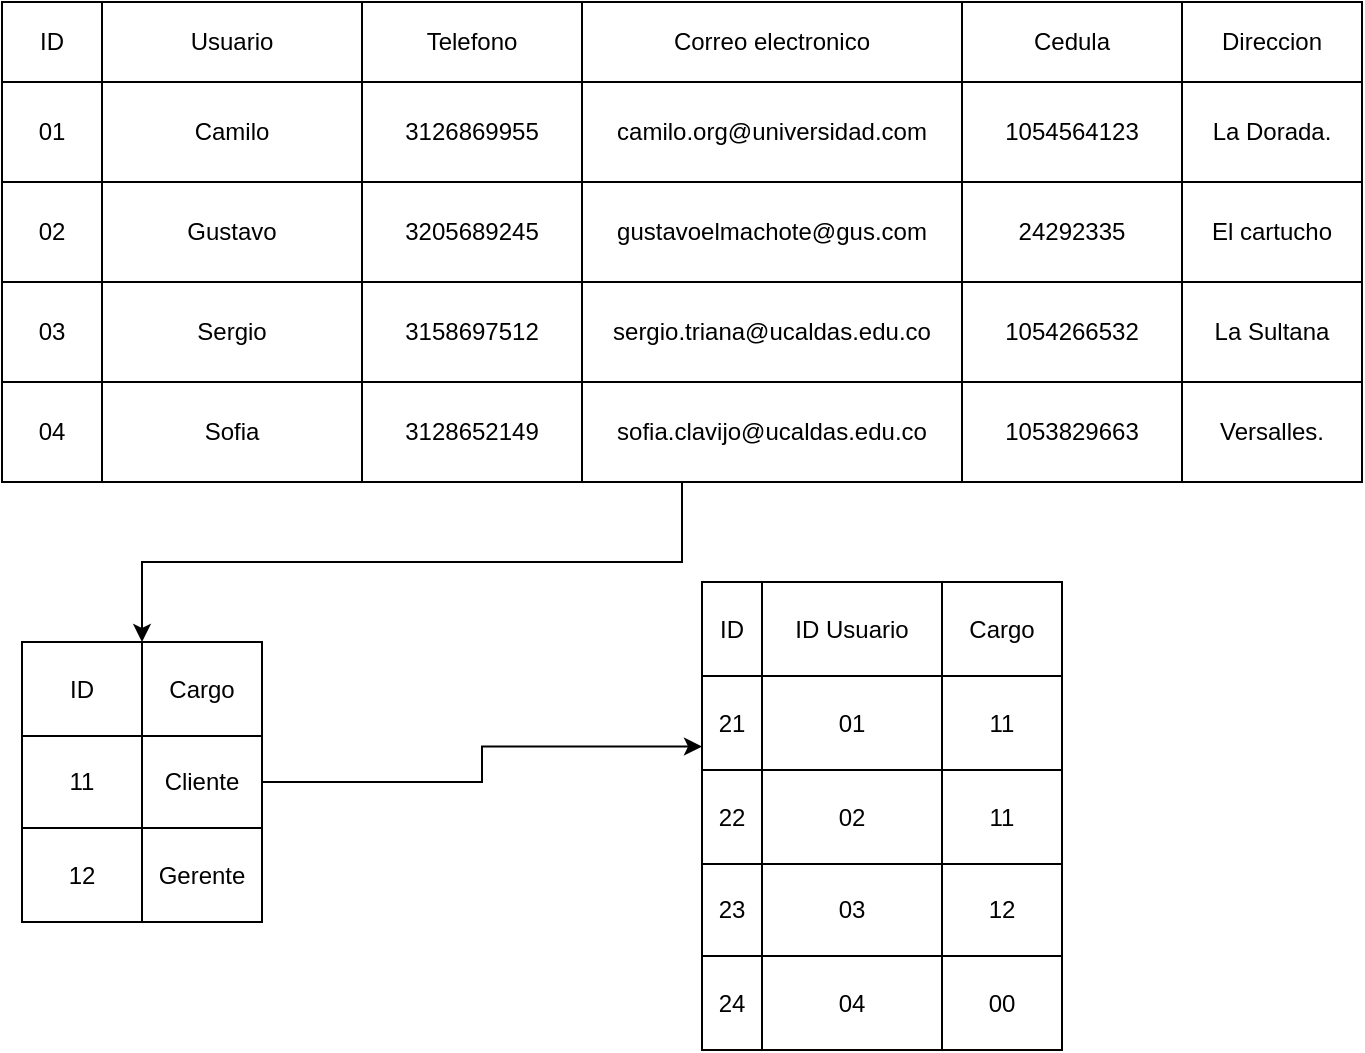 <mxfile version="24.7.10">
  <diagram name="Page-1" id="NOJxVdfJjASyXwEyhoHP">
    <mxGraphModel dx="1461" dy="725" grid="1" gridSize="10" guides="1" tooltips="1" connect="1" arrows="1" fold="1" page="1" pageScale="1" pageWidth="850" pageHeight="1100" math="0" shadow="0">
      <root>
        <mxCell id="0" />
        <mxCell id="1" parent="0" />
        <mxCell id="BoHIJbJWgFmrZiPNM--F-248" value="" style="childLayout=tableLayout;recursiveResize=0;shadow=0;fillColor=none;" vertex="1" parent="1">
          <mxGeometry x="10" y="10" width="680" height="240" as="geometry" />
        </mxCell>
        <mxCell id="BoHIJbJWgFmrZiPNM--F-249" value="" style="shape=tableRow;horizontal=0;startSize=0;swimlaneHead=0;swimlaneBody=0;top=0;left=0;bottom=0;right=0;dropTarget=0;collapsible=0;recursiveResize=0;expand=0;fontStyle=0;fillColor=none;strokeColor=inherit;" vertex="1" parent="BoHIJbJWgFmrZiPNM--F-248">
          <mxGeometry width="680" height="40" as="geometry" />
        </mxCell>
        <mxCell id="BoHIJbJWgFmrZiPNM--F-269" value="ID" style="connectable=0;recursiveResize=0;strokeColor=inherit;fillColor=none;align=center;whiteSpace=wrap;html=1;" vertex="1" parent="BoHIJbJWgFmrZiPNM--F-249">
          <mxGeometry width="50" height="40" as="geometry">
            <mxRectangle width="50" height="40" as="alternateBounds" />
          </mxGeometry>
        </mxCell>
        <mxCell id="BoHIJbJWgFmrZiPNM--F-265" value="Usuario" style="connectable=0;recursiveResize=0;strokeColor=inherit;fillColor=none;align=center;whiteSpace=wrap;html=1;" vertex="1" parent="BoHIJbJWgFmrZiPNM--F-249">
          <mxGeometry x="50" width="130" height="40" as="geometry">
            <mxRectangle width="130" height="40" as="alternateBounds" />
          </mxGeometry>
        </mxCell>
        <mxCell id="BoHIJbJWgFmrZiPNM--F-250" value="Telefono" style="connectable=0;recursiveResize=0;strokeColor=inherit;fillColor=none;align=center;whiteSpace=wrap;html=1;" vertex="1" parent="BoHIJbJWgFmrZiPNM--F-249">
          <mxGeometry x="180" width="110" height="40" as="geometry">
            <mxRectangle width="110" height="40" as="alternateBounds" />
          </mxGeometry>
        </mxCell>
        <mxCell id="BoHIJbJWgFmrZiPNM--F-251" value="Correo electronico" style="connectable=0;recursiveResize=0;strokeColor=inherit;fillColor=none;align=center;whiteSpace=wrap;html=1;" vertex="1" parent="BoHIJbJWgFmrZiPNM--F-249">
          <mxGeometry x="290" width="190" height="40" as="geometry">
            <mxRectangle width="190" height="40" as="alternateBounds" />
          </mxGeometry>
        </mxCell>
        <mxCell id="BoHIJbJWgFmrZiPNM--F-279" value="Cedula" style="connectable=0;recursiveResize=0;strokeColor=inherit;fillColor=none;align=center;whiteSpace=wrap;html=1;" vertex="1" parent="BoHIJbJWgFmrZiPNM--F-249">
          <mxGeometry x="480" width="110" height="40" as="geometry">
            <mxRectangle width="110" height="40" as="alternateBounds" />
          </mxGeometry>
        </mxCell>
        <mxCell id="BoHIJbJWgFmrZiPNM--F-252" value="Direccion" style="connectable=0;recursiveResize=0;strokeColor=inherit;fillColor=none;align=center;whiteSpace=wrap;html=1;" vertex="1" parent="BoHIJbJWgFmrZiPNM--F-249">
          <mxGeometry x="590" width="90" height="40" as="geometry">
            <mxRectangle width="90" height="40" as="alternateBounds" />
          </mxGeometry>
        </mxCell>
        <mxCell id="BoHIJbJWgFmrZiPNM--F-253" style="shape=tableRow;horizontal=0;startSize=0;swimlaneHead=0;swimlaneBody=0;top=0;left=0;bottom=0;right=0;dropTarget=0;collapsible=0;recursiveResize=0;expand=0;fontStyle=0;fillColor=none;strokeColor=inherit;" vertex="1" parent="BoHIJbJWgFmrZiPNM--F-248">
          <mxGeometry y="40" width="680" height="50" as="geometry" />
        </mxCell>
        <mxCell id="BoHIJbJWgFmrZiPNM--F-270" value="01" style="connectable=0;recursiveResize=0;strokeColor=inherit;fillColor=none;align=center;whiteSpace=wrap;html=1;" vertex="1" parent="BoHIJbJWgFmrZiPNM--F-253">
          <mxGeometry width="50" height="50" as="geometry">
            <mxRectangle width="50" height="50" as="alternateBounds" />
          </mxGeometry>
        </mxCell>
        <mxCell id="BoHIJbJWgFmrZiPNM--F-266" value="Camilo" style="connectable=0;recursiveResize=0;strokeColor=inherit;fillColor=none;align=center;whiteSpace=wrap;html=1;" vertex="1" parent="BoHIJbJWgFmrZiPNM--F-253">
          <mxGeometry x="50" width="130" height="50" as="geometry">
            <mxRectangle width="130" height="50" as="alternateBounds" />
          </mxGeometry>
        </mxCell>
        <mxCell id="BoHIJbJWgFmrZiPNM--F-254" value="3126869955" style="connectable=0;recursiveResize=0;strokeColor=inherit;fillColor=none;align=center;whiteSpace=wrap;html=1;" vertex="1" parent="BoHIJbJWgFmrZiPNM--F-253">
          <mxGeometry x="180" width="110" height="50" as="geometry">
            <mxRectangle width="110" height="50" as="alternateBounds" />
          </mxGeometry>
        </mxCell>
        <mxCell id="BoHIJbJWgFmrZiPNM--F-255" value="camilo.org@universidad.com" style="connectable=0;recursiveResize=0;strokeColor=inherit;fillColor=none;align=center;whiteSpace=wrap;html=1;" vertex="1" parent="BoHIJbJWgFmrZiPNM--F-253">
          <mxGeometry x="290" width="190" height="50" as="geometry">
            <mxRectangle width="190" height="50" as="alternateBounds" />
          </mxGeometry>
        </mxCell>
        <mxCell id="BoHIJbJWgFmrZiPNM--F-280" value="1054564123" style="connectable=0;recursiveResize=0;strokeColor=inherit;fillColor=none;align=center;whiteSpace=wrap;html=1;" vertex="1" parent="BoHIJbJWgFmrZiPNM--F-253">
          <mxGeometry x="480" width="110" height="50" as="geometry">
            <mxRectangle width="110" height="50" as="alternateBounds" />
          </mxGeometry>
        </mxCell>
        <mxCell id="BoHIJbJWgFmrZiPNM--F-256" value="La Dorada." style="connectable=0;recursiveResize=0;strokeColor=inherit;fillColor=none;align=center;whiteSpace=wrap;html=1;" vertex="1" parent="BoHIJbJWgFmrZiPNM--F-253">
          <mxGeometry x="590" width="90" height="50" as="geometry">
            <mxRectangle width="90" height="50" as="alternateBounds" />
          </mxGeometry>
        </mxCell>
        <mxCell id="BoHIJbJWgFmrZiPNM--F-273" style="shape=tableRow;horizontal=0;startSize=0;swimlaneHead=0;swimlaneBody=0;top=0;left=0;bottom=0;right=0;dropTarget=0;collapsible=0;recursiveResize=0;expand=0;fontStyle=0;fillColor=none;strokeColor=inherit;" vertex="1" parent="BoHIJbJWgFmrZiPNM--F-248">
          <mxGeometry y="90" width="680" height="50" as="geometry" />
        </mxCell>
        <mxCell id="BoHIJbJWgFmrZiPNM--F-274" value="02" style="connectable=0;recursiveResize=0;strokeColor=inherit;fillColor=none;align=center;whiteSpace=wrap;html=1;" vertex="1" parent="BoHIJbJWgFmrZiPNM--F-273">
          <mxGeometry width="50" height="50" as="geometry">
            <mxRectangle width="50" height="50" as="alternateBounds" />
          </mxGeometry>
        </mxCell>
        <mxCell id="BoHIJbJWgFmrZiPNM--F-275" value="Gustavo" style="connectable=0;recursiveResize=0;strokeColor=inherit;fillColor=none;align=center;whiteSpace=wrap;html=1;" vertex="1" parent="BoHIJbJWgFmrZiPNM--F-273">
          <mxGeometry x="50" width="130" height="50" as="geometry">
            <mxRectangle width="130" height="50" as="alternateBounds" />
          </mxGeometry>
        </mxCell>
        <mxCell id="BoHIJbJWgFmrZiPNM--F-276" value="3205689245" style="connectable=0;recursiveResize=0;strokeColor=inherit;fillColor=none;align=center;whiteSpace=wrap;html=1;" vertex="1" parent="BoHIJbJWgFmrZiPNM--F-273">
          <mxGeometry x="180" width="110" height="50" as="geometry">
            <mxRectangle width="110" height="50" as="alternateBounds" />
          </mxGeometry>
        </mxCell>
        <mxCell id="BoHIJbJWgFmrZiPNM--F-277" value="gustavoelmachote@gus.com" style="connectable=0;recursiveResize=0;strokeColor=inherit;fillColor=none;align=center;whiteSpace=wrap;html=1;" vertex="1" parent="BoHIJbJWgFmrZiPNM--F-273">
          <mxGeometry x="290" width="190" height="50" as="geometry">
            <mxRectangle width="190" height="50" as="alternateBounds" />
          </mxGeometry>
        </mxCell>
        <mxCell id="BoHIJbJWgFmrZiPNM--F-281" value="24292335" style="connectable=0;recursiveResize=0;strokeColor=inherit;fillColor=none;align=center;whiteSpace=wrap;html=1;" vertex="1" parent="BoHIJbJWgFmrZiPNM--F-273">
          <mxGeometry x="480" width="110" height="50" as="geometry">
            <mxRectangle width="110" height="50" as="alternateBounds" />
          </mxGeometry>
        </mxCell>
        <mxCell id="BoHIJbJWgFmrZiPNM--F-278" value="El cartucho" style="connectable=0;recursiveResize=0;strokeColor=inherit;fillColor=none;align=center;whiteSpace=wrap;html=1;" vertex="1" parent="BoHIJbJWgFmrZiPNM--F-273">
          <mxGeometry x="590" width="90" height="50" as="geometry">
            <mxRectangle width="90" height="50" as="alternateBounds" />
          </mxGeometry>
        </mxCell>
        <mxCell id="BoHIJbJWgFmrZiPNM--F-257" style="shape=tableRow;horizontal=0;startSize=0;swimlaneHead=0;swimlaneBody=0;top=0;left=0;bottom=0;right=0;dropTarget=0;collapsible=0;recursiveResize=0;expand=0;fontStyle=0;fillColor=none;strokeColor=inherit;" vertex="1" parent="BoHIJbJWgFmrZiPNM--F-248">
          <mxGeometry y="140" width="680" height="50" as="geometry" />
        </mxCell>
        <mxCell id="BoHIJbJWgFmrZiPNM--F-271" value="03" style="connectable=0;recursiveResize=0;strokeColor=inherit;fillColor=none;align=center;whiteSpace=wrap;html=1;" vertex="1" parent="BoHIJbJWgFmrZiPNM--F-257">
          <mxGeometry width="50" height="50" as="geometry">
            <mxRectangle width="50" height="50" as="alternateBounds" />
          </mxGeometry>
        </mxCell>
        <mxCell id="BoHIJbJWgFmrZiPNM--F-267" value="Sergio" style="connectable=0;recursiveResize=0;strokeColor=inherit;fillColor=none;align=center;whiteSpace=wrap;html=1;" vertex="1" parent="BoHIJbJWgFmrZiPNM--F-257">
          <mxGeometry x="50" width="130" height="50" as="geometry">
            <mxRectangle width="130" height="50" as="alternateBounds" />
          </mxGeometry>
        </mxCell>
        <mxCell id="BoHIJbJWgFmrZiPNM--F-258" value="3158697512" style="connectable=0;recursiveResize=0;strokeColor=inherit;fillColor=none;align=center;whiteSpace=wrap;html=1;" vertex="1" parent="BoHIJbJWgFmrZiPNM--F-257">
          <mxGeometry x="180" width="110" height="50" as="geometry">
            <mxRectangle width="110" height="50" as="alternateBounds" />
          </mxGeometry>
        </mxCell>
        <mxCell id="BoHIJbJWgFmrZiPNM--F-259" value="sergio.triana@ucaldas.edu.co" style="connectable=0;recursiveResize=0;strokeColor=inherit;fillColor=none;align=center;whiteSpace=wrap;html=1;" vertex="1" parent="BoHIJbJWgFmrZiPNM--F-257">
          <mxGeometry x="290" width="190" height="50" as="geometry">
            <mxRectangle width="190" height="50" as="alternateBounds" />
          </mxGeometry>
        </mxCell>
        <mxCell id="BoHIJbJWgFmrZiPNM--F-282" value="1054266532" style="connectable=0;recursiveResize=0;strokeColor=inherit;fillColor=none;align=center;whiteSpace=wrap;html=1;" vertex="1" parent="BoHIJbJWgFmrZiPNM--F-257">
          <mxGeometry x="480" width="110" height="50" as="geometry">
            <mxRectangle width="110" height="50" as="alternateBounds" />
          </mxGeometry>
        </mxCell>
        <mxCell id="BoHIJbJWgFmrZiPNM--F-260" value="La Sultana" style="connectable=0;recursiveResize=0;strokeColor=inherit;fillColor=none;align=center;whiteSpace=wrap;html=1;" vertex="1" parent="BoHIJbJWgFmrZiPNM--F-257">
          <mxGeometry x="590" width="90" height="50" as="geometry">
            <mxRectangle width="90" height="50" as="alternateBounds" />
          </mxGeometry>
        </mxCell>
        <mxCell id="BoHIJbJWgFmrZiPNM--F-261" style="shape=tableRow;horizontal=0;startSize=0;swimlaneHead=0;swimlaneBody=0;top=0;left=0;bottom=0;right=0;dropTarget=0;collapsible=0;recursiveResize=0;expand=0;fontStyle=0;fillColor=none;strokeColor=inherit;" vertex="1" parent="BoHIJbJWgFmrZiPNM--F-248">
          <mxGeometry y="190" width="680" height="50" as="geometry" />
        </mxCell>
        <mxCell id="BoHIJbJWgFmrZiPNM--F-272" value="04" style="connectable=0;recursiveResize=0;strokeColor=inherit;fillColor=none;align=center;whiteSpace=wrap;html=1;" vertex="1" parent="BoHIJbJWgFmrZiPNM--F-261">
          <mxGeometry width="50" height="50" as="geometry">
            <mxRectangle width="50" height="50" as="alternateBounds" />
          </mxGeometry>
        </mxCell>
        <mxCell id="BoHIJbJWgFmrZiPNM--F-268" value="Sofia" style="connectable=0;recursiveResize=0;strokeColor=inherit;fillColor=none;align=center;whiteSpace=wrap;html=1;" vertex="1" parent="BoHIJbJWgFmrZiPNM--F-261">
          <mxGeometry x="50" width="130" height="50" as="geometry">
            <mxRectangle width="130" height="50" as="alternateBounds" />
          </mxGeometry>
        </mxCell>
        <mxCell id="BoHIJbJWgFmrZiPNM--F-262" value="3128652149" style="connectable=0;recursiveResize=0;strokeColor=inherit;fillColor=none;align=center;whiteSpace=wrap;html=1;" vertex="1" parent="BoHIJbJWgFmrZiPNM--F-261">
          <mxGeometry x="180" width="110" height="50" as="geometry">
            <mxRectangle width="110" height="50" as="alternateBounds" />
          </mxGeometry>
        </mxCell>
        <mxCell id="BoHIJbJWgFmrZiPNM--F-263" value="sofia.clavijo@ucaldas.edu.co" style="connectable=0;recursiveResize=0;strokeColor=inherit;fillColor=none;align=center;whiteSpace=wrap;html=1;" vertex="1" parent="BoHIJbJWgFmrZiPNM--F-261">
          <mxGeometry x="290" width="190" height="50" as="geometry">
            <mxRectangle width="190" height="50" as="alternateBounds" />
          </mxGeometry>
        </mxCell>
        <mxCell id="BoHIJbJWgFmrZiPNM--F-283" value="1053829663" style="connectable=0;recursiveResize=0;strokeColor=inherit;fillColor=none;align=center;whiteSpace=wrap;html=1;" vertex="1" parent="BoHIJbJWgFmrZiPNM--F-261">
          <mxGeometry x="480" width="110" height="50" as="geometry">
            <mxRectangle width="110" height="50" as="alternateBounds" />
          </mxGeometry>
        </mxCell>
        <mxCell id="BoHIJbJWgFmrZiPNM--F-264" value="Versalles." style="connectable=0;recursiveResize=0;strokeColor=inherit;fillColor=none;align=center;whiteSpace=wrap;html=1;" vertex="1" parent="BoHIJbJWgFmrZiPNM--F-261">
          <mxGeometry x="590" width="90" height="50" as="geometry">
            <mxRectangle width="90" height="50" as="alternateBounds" />
          </mxGeometry>
        </mxCell>
        <mxCell id="BoHIJbJWgFmrZiPNM--F-284" value="" style="childLayout=tableLayout;recursiveResize=0;shadow=0;fillColor=none;" vertex="1" parent="1">
          <mxGeometry x="20" y="330" width="120" height="140" as="geometry" />
        </mxCell>
        <mxCell id="BoHIJbJWgFmrZiPNM--F-285" value="" style="shape=tableRow;horizontal=0;startSize=0;swimlaneHead=0;swimlaneBody=0;top=0;left=0;bottom=0;right=0;dropTarget=0;collapsible=0;recursiveResize=0;expand=0;fontStyle=0;fillColor=none;strokeColor=inherit;" vertex="1" parent="BoHIJbJWgFmrZiPNM--F-284">
          <mxGeometry width="120" height="47" as="geometry" />
        </mxCell>
        <mxCell id="BoHIJbJWgFmrZiPNM--F-287" value="ID" style="connectable=0;recursiveResize=0;strokeColor=inherit;fillColor=none;align=center;whiteSpace=wrap;html=1;" vertex="1" parent="BoHIJbJWgFmrZiPNM--F-285">
          <mxGeometry width="60" height="47" as="geometry">
            <mxRectangle width="60" height="47" as="alternateBounds" />
          </mxGeometry>
        </mxCell>
        <mxCell id="BoHIJbJWgFmrZiPNM--F-288" value="Cargo" style="connectable=0;recursiveResize=0;strokeColor=inherit;fillColor=none;align=center;whiteSpace=wrap;html=1;" vertex="1" parent="BoHIJbJWgFmrZiPNM--F-285">
          <mxGeometry x="60" width="60" height="47" as="geometry">
            <mxRectangle width="60" height="47" as="alternateBounds" />
          </mxGeometry>
        </mxCell>
        <mxCell id="BoHIJbJWgFmrZiPNM--F-289" style="shape=tableRow;horizontal=0;startSize=0;swimlaneHead=0;swimlaneBody=0;top=0;left=0;bottom=0;right=0;dropTarget=0;collapsible=0;recursiveResize=0;expand=0;fontStyle=0;fillColor=none;strokeColor=inherit;" vertex="1" parent="BoHIJbJWgFmrZiPNM--F-284">
          <mxGeometry y="47" width="120" height="46" as="geometry" />
        </mxCell>
        <mxCell id="BoHIJbJWgFmrZiPNM--F-291" value="11" style="connectable=0;recursiveResize=0;strokeColor=inherit;fillColor=none;align=center;whiteSpace=wrap;html=1;" vertex="1" parent="BoHIJbJWgFmrZiPNM--F-289">
          <mxGeometry width="60" height="46" as="geometry">
            <mxRectangle width="60" height="46" as="alternateBounds" />
          </mxGeometry>
        </mxCell>
        <mxCell id="BoHIJbJWgFmrZiPNM--F-292" value="Cliente" style="connectable=0;recursiveResize=0;strokeColor=inherit;fillColor=none;align=center;whiteSpace=wrap;html=1;" vertex="1" parent="BoHIJbJWgFmrZiPNM--F-289">
          <mxGeometry x="60" width="60" height="46" as="geometry">
            <mxRectangle width="60" height="46" as="alternateBounds" />
          </mxGeometry>
        </mxCell>
        <mxCell id="BoHIJbJWgFmrZiPNM--F-293" style="shape=tableRow;horizontal=0;startSize=0;swimlaneHead=0;swimlaneBody=0;top=0;left=0;bottom=0;right=0;dropTarget=0;collapsible=0;recursiveResize=0;expand=0;fontStyle=0;fillColor=none;strokeColor=inherit;" vertex="1" parent="BoHIJbJWgFmrZiPNM--F-284">
          <mxGeometry y="93" width="120" height="47" as="geometry" />
        </mxCell>
        <mxCell id="BoHIJbJWgFmrZiPNM--F-295" value="12" style="connectable=0;recursiveResize=0;strokeColor=inherit;fillColor=none;align=center;whiteSpace=wrap;html=1;" vertex="1" parent="BoHIJbJWgFmrZiPNM--F-293">
          <mxGeometry width="60" height="47" as="geometry">
            <mxRectangle width="60" height="47" as="alternateBounds" />
          </mxGeometry>
        </mxCell>
        <mxCell id="BoHIJbJWgFmrZiPNM--F-296" value="Gerente" style="connectable=0;recursiveResize=0;strokeColor=inherit;fillColor=none;align=center;whiteSpace=wrap;html=1;" vertex="1" parent="BoHIJbJWgFmrZiPNM--F-293">
          <mxGeometry x="60" width="60" height="47" as="geometry">
            <mxRectangle width="60" height="47" as="alternateBounds" />
          </mxGeometry>
        </mxCell>
        <mxCell id="BoHIJbJWgFmrZiPNM--F-298" style="edgeStyle=orthogonalEdgeStyle;rounded=0;orthogonalLoop=1;jettySize=auto;html=1;entryX=0.5;entryY=0;entryDx=0;entryDy=0;" edge="1" parent="1" source="BoHIJbJWgFmrZiPNM--F-261" target="BoHIJbJWgFmrZiPNM--F-285">
          <mxGeometry relative="1" as="geometry" />
        </mxCell>
        <mxCell id="BoHIJbJWgFmrZiPNM--F-299" value="" style="childLayout=tableLayout;recursiveResize=0;shadow=0;fillColor=none;" vertex="1" parent="1">
          <mxGeometry x="360" y="300" width="180" height="234" as="geometry" />
        </mxCell>
        <mxCell id="BoHIJbJWgFmrZiPNM--F-300" value="" style="shape=tableRow;horizontal=0;startSize=0;swimlaneHead=0;swimlaneBody=0;top=0;left=0;bottom=0;right=0;dropTarget=0;collapsible=0;recursiveResize=0;expand=0;fontStyle=0;fillColor=none;strokeColor=inherit;" vertex="1" parent="BoHIJbJWgFmrZiPNM--F-299">
          <mxGeometry width="180" height="47" as="geometry" />
        </mxCell>
        <mxCell id="BoHIJbJWgFmrZiPNM--F-301" value="ID" style="connectable=0;recursiveResize=0;strokeColor=inherit;fillColor=none;align=center;whiteSpace=wrap;html=1;" vertex="1" parent="BoHIJbJWgFmrZiPNM--F-300">
          <mxGeometry width="30" height="47" as="geometry">
            <mxRectangle width="30" height="47" as="alternateBounds" />
          </mxGeometry>
        </mxCell>
        <mxCell id="BoHIJbJWgFmrZiPNM--F-302" value="ID Usuario" style="connectable=0;recursiveResize=0;strokeColor=inherit;fillColor=none;align=center;whiteSpace=wrap;html=1;" vertex="1" parent="BoHIJbJWgFmrZiPNM--F-300">
          <mxGeometry x="30" width="90" height="47" as="geometry">
            <mxRectangle width="90" height="47" as="alternateBounds" />
          </mxGeometry>
        </mxCell>
        <mxCell id="BoHIJbJWgFmrZiPNM--F-303" value="Cargo" style="connectable=0;recursiveResize=0;strokeColor=inherit;fillColor=none;align=center;whiteSpace=wrap;html=1;" vertex="1" parent="BoHIJbJWgFmrZiPNM--F-300">
          <mxGeometry x="120" width="60" height="47" as="geometry">
            <mxRectangle width="60" height="47" as="alternateBounds" />
          </mxGeometry>
        </mxCell>
        <mxCell id="BoHIJbJWgFmrZiPNM--F-316" value="" style="shape=tableRow;horizontal=0;startSize=0;swimlaneHead=0;swimlaneBody=0;top=0;left=0;bottom=0;right=0;dropTarget=0;collapsible=0;recursiveResize=0;expand=0;fontStyle=0;fillColor=none;strokeColor=inherit;" vertex="1" parent="BoHIJbJWgFmrZiPNM--F-299">
          <mxGeometry y="47" width="180" height="47" as="geometry" />
        </mxCell>
        <mxCell id="BoHIJbJWgFmrZiPNM--F-317" value="21" style="connectable=0;recursiveResize=0;strokeColor=inherit;fillColor=none;align=center;whiteSpace=wrap;html=1;" vertex="1" parent="BoHIJbJWgFmrZiPNM--F-316">
          <mxGeometry width="30" height="47" as="geometry">
            <mxRectangle width="30" height="47" as="alternateBounds" />
          </mxGeometry>
        </mxCell>
        <mxCell id="BoHIJbJWgFmrZiPNM--F-318" value="01" style="connectable=0;recursiveResize=0;strokeColor=inherit;fillColor=none;align=center;whiteSpace=wrap;html=1;" vertex="1" parent="BoHIJbJWgFmrZiPNM--F-316">
          <mxGeometry x="30" width="90" height="47" as="geometry">
            <mxRectangle width="90" height="47" as="alternateBounds" />
          </mxGeometry>
        </mxCell>
        <mxCell id="BoHIJbJWgFmrZiPNM--F-319" value="11" style="connectable=0;recursiveResize=0;strokeColor=inherit;fillColor=none;align=center;whiteSpace=wrap;html=1;" vertex="1" parent="BoHIJbJWgFmrZiPNM--F-316">
          <mxGeometry x="120" width="60" height="47" as="geometry">
            <mxRectangle width="60" height="47" as="alternateBounds" />
          </mxGeometry>
        </mxCell>
        <mxCell id="BoHIJbJWgFmrZiPNM--F-312" value="" style="shape=tableRow;horizontal=0;startSize=0;swimlaneHead=0;swimlaneBody=0;top=0;left=0;bottom=0;right=0;dropTarget=0;collapsible=0;recursiveResize=0;expand=0;fontStyle=0;fillColor=none;strokeColor=inherit;" vertex="1" parent="BoHIJbJWgFmrZiPNM--F-299">
          <mxGeometry y="94" width="180" height="47" as="geometry" />
        </mxCell>
        <mxCell id="BoHIJbJWgFmrZiPNM--F-313" value="22" style="connectable=0;recursiveResize=0;strokeColor=inherit;fillColor=none;align=center;whiteSpace=wrap;html=1;" vertex="1" parent="BoHIJbJWgFmrZiPNM--F-312">
          <mxGeometry width="30" height="47" as="geometry">
            <mxRectangle width="30" height="47" as="alternateBounds" />
          </mxGeometry>
        </mxCell>
        <mxCell id="BoHIJbJWgFmrZiPNM--F-314" value="02" style="connectable=0;recursiveResize=0;strokeColor=inherit;fillColor=none;align=center;whiteSpace=wrap;html=1;" vertex="1" parent="BoHIJbJWgFmrZiPNM--F-312">
          <mxGeometry x="30" width="90" height="47" as="geometry">
            <mxRectangle width="90" height="47" as="alternateBounds" />
          </mxGeometry>
        </mxCell>
        <mxCell id="BoHIJbJWgFmrZiPNM--F-315" value="11" style="connectable=0;recursiveResize=0;strokeColor=inherit;fillColor=none;align=center;whiteSpace=wrap;html=1;" vertex="1" parent="BoHIJbJWgFmrZiPNM--F-312">
          <mxGeometry x="120" width="60" height="47" as="geometry">
            <mxRectangle width="60" height="47" as="alternateBounds" />
          </mxGeometry>
        </mxCell>
        <mxCell id="BoHIJbJWgFmrZiPNM--F-304" style="shape=tableRow;horizontal=0;startSize=0;swimlaneHead=0;swimlaneBody=0;top=0;left=0;bottom=0;right=0;dropTarget=0;collapsible=0;recursiveResize=0;expand=0;fontStyle=0;fillColor=none;strokeColor=inherit;" vertex="1" parent="BoHIJbJWgFmrZiPNM--F-299">
          <mxGeometry y="141" width="180" height="46" as="geometry" />
        </mxCell>
        <mxCell id="BoHIJbJWgFmrZiPNM--F-305" value="23" style="connectable=0;recursiveResize=0;strokeColor=inherit;fillColor=none;align=center;whiteSpace=wrap;html=1;" vertex="1" parent="BoHIJbJWgFmrZiPNM--F-304">
          <mxGeometry width="30" height="46" as="geometry">
            <mxRectangle width="30" height="46" as="alternateBounds" />
          </mxGeometry>
        </mxCell>
        <mxCell id="BoHIJbJWgFmrZiPNM--F-306" value="03" style="connectable=0;recursiveResize=0;strokeColor=inherit;fillColor=none;align=center;whiteSpace=wrap;html=1;" vertex="1" parent="BoHIJbJWgFmrZiPNM--F-304">
          <mxGeometry x="30" width="90" height="46" as="geometry">
            <mxRectangle width="90" height="46" as="alternateBounds" />
          </mxGeometry>
        </mxCell>
        <mxCell id="BoHIJbJWgFmrZiPNM--F-307" value="12" style="connectable=0;recursiveResize=0;strokeColor=inherit;fillColor=none;align=center;whiteSpace=wrap;html=1;" vertex="1" parent="BoHIJbJWgFmrZiPNM--F-304">
          <mxGeometry x="120" width="60" height="46" as="geometry">
            <mxRectangle width="60" height="46" as="alternateBounds" />
          </mxGeometry>
        </mxCell>
        <mxCell id="BoHIJbJWgFmrZiPNM--F-308" style="shape=tableRow;horizontal=0;startSize=0;swimlaneHead=0;swimlaneBody=0;top=0;left=0;bottom=0;right=0;dropTarget=0;collapsible=0;recursiveResize=0;expand=0;fontStyle=0;fillColor=none;strokeColor=inherit;" vertex="1" parent="BoHIJbJWgFmrZiPNM--F-299">
          <mxGeometry y="187" width="180" height="47" as="geometry" />
        </mxCell>
        <mxCell id="BoHIJbJWgFmrZiPNM--F-309" value="24" style="connectable=0;recursiveResize=0;strokeColor=inherit;fillColor=none;align=center;whiteSpace=wrap;html=1;" vertex="1" parent="BoHIJbJWgFmrZiPNM--F-308">
          <mxGeometry width="30" height="47" as="geometry">
            <mxRectangle width="30" height="47" as="alternateBounds" />
          </mxGeometry>
        </mxCell>
        <mxCell id="BoHIJbJWgFmrZiPNM--F-310" value="04" style="connectable=0;recursiveResize=0;strokeColor=inherit;fillColor=none;align=center;whiteSpace=wrap;html=1;" vertex="1" parent="BoHIJbJWgFmrZiPNM--F-308">
          <mxGeometry x="30" width="90" height="47" as="geometry">
            <mxRectangle width="90" height="47" as="alternateBounds" />
          </mxGeometry>
        </mxCell>
        <mxCell id="BoHIJbJWgFmrZiPNM--F-311" value="00" style="connectable=0;recursiveResize=0;strokeColor=inherit;fillColor=none;align=center;whiteSpace=wrap;html=1;" vertex="1" parent="BoHIJbJWgFmrZiPNM--F-308">
          <mxGeometry x="120" width="60" height="47" as="geometry">
            <mxRectangle width="60" height="47" as="alternateBounds" />
          </mxGeometry>
        </mxCell>
        <mxCell id="BoHIJbJWgFmrZiPNM--F-320" style="edgeStyle=orthogonalEdgeStyle;rounded=0;orthogonalLoop=1;jettySize=auto;html=1;entryX=0;entryY=0.75;entryDx=0;entryDy=0;" edge="1" parent="1" source="BoHIJbJWgFmrZiPNM--F-289" target="BoHIJbJWgFmrZiPNM--F-316">
          <mxGeometry relative="1" as="geometry" />
        </mxCell>
      </root>
    </mxGraphModel>
  </diagram>
</mxfile>
